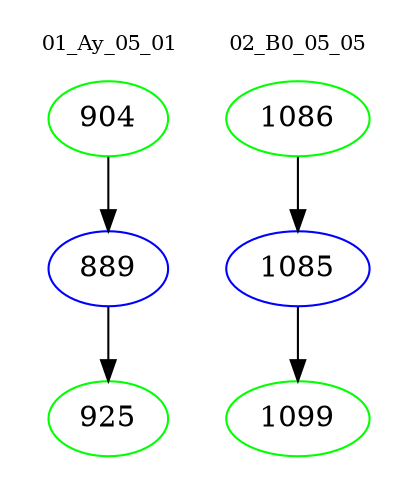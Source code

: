 digraph{
subgraph cluster_0 {
color = white
label = "01_Ay_05_01";
fontsize=10;
T0_904 [label="904", color="green"]
T0_904 -> T0_889 [color="black"]
T0_889 [label="889", color="blue"]
T0_889 -> T0_925 [color="black"]
T0_925 [label="925", color="green"]
}
subgraph cluster_1 {
color = white
label = "02_B0_05_05";
fontsize=10;
T1_1086 [label="1086", color="green"]
T1_1086 -> T1_1085 [color="black"]
T1_1085 [label="1085", color="blue"]
T1_1085 -> T1_1099 [color="black"]
T1_1099 [label="1099", color="green"]
}
}
